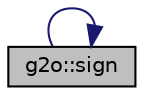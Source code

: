 digraph "g2o::sign"
{
  edge [fontname="Helvetica",fontsize="10",labelfontname="Helvetica",labelfontsize="10"];
  node [fontname="Helvetica",fontsize="10",shape=record];
  rankdir="LR";
  Node26 [label="g2o::sign",height=0.2,width=0.4,color="black", fillcolor="grey75", style="filled", fontcolor="black"];
  Node26 -> Node26 [color="midnightblue",fontsize="10",style="solid",fontname="Helvetica"];
}
